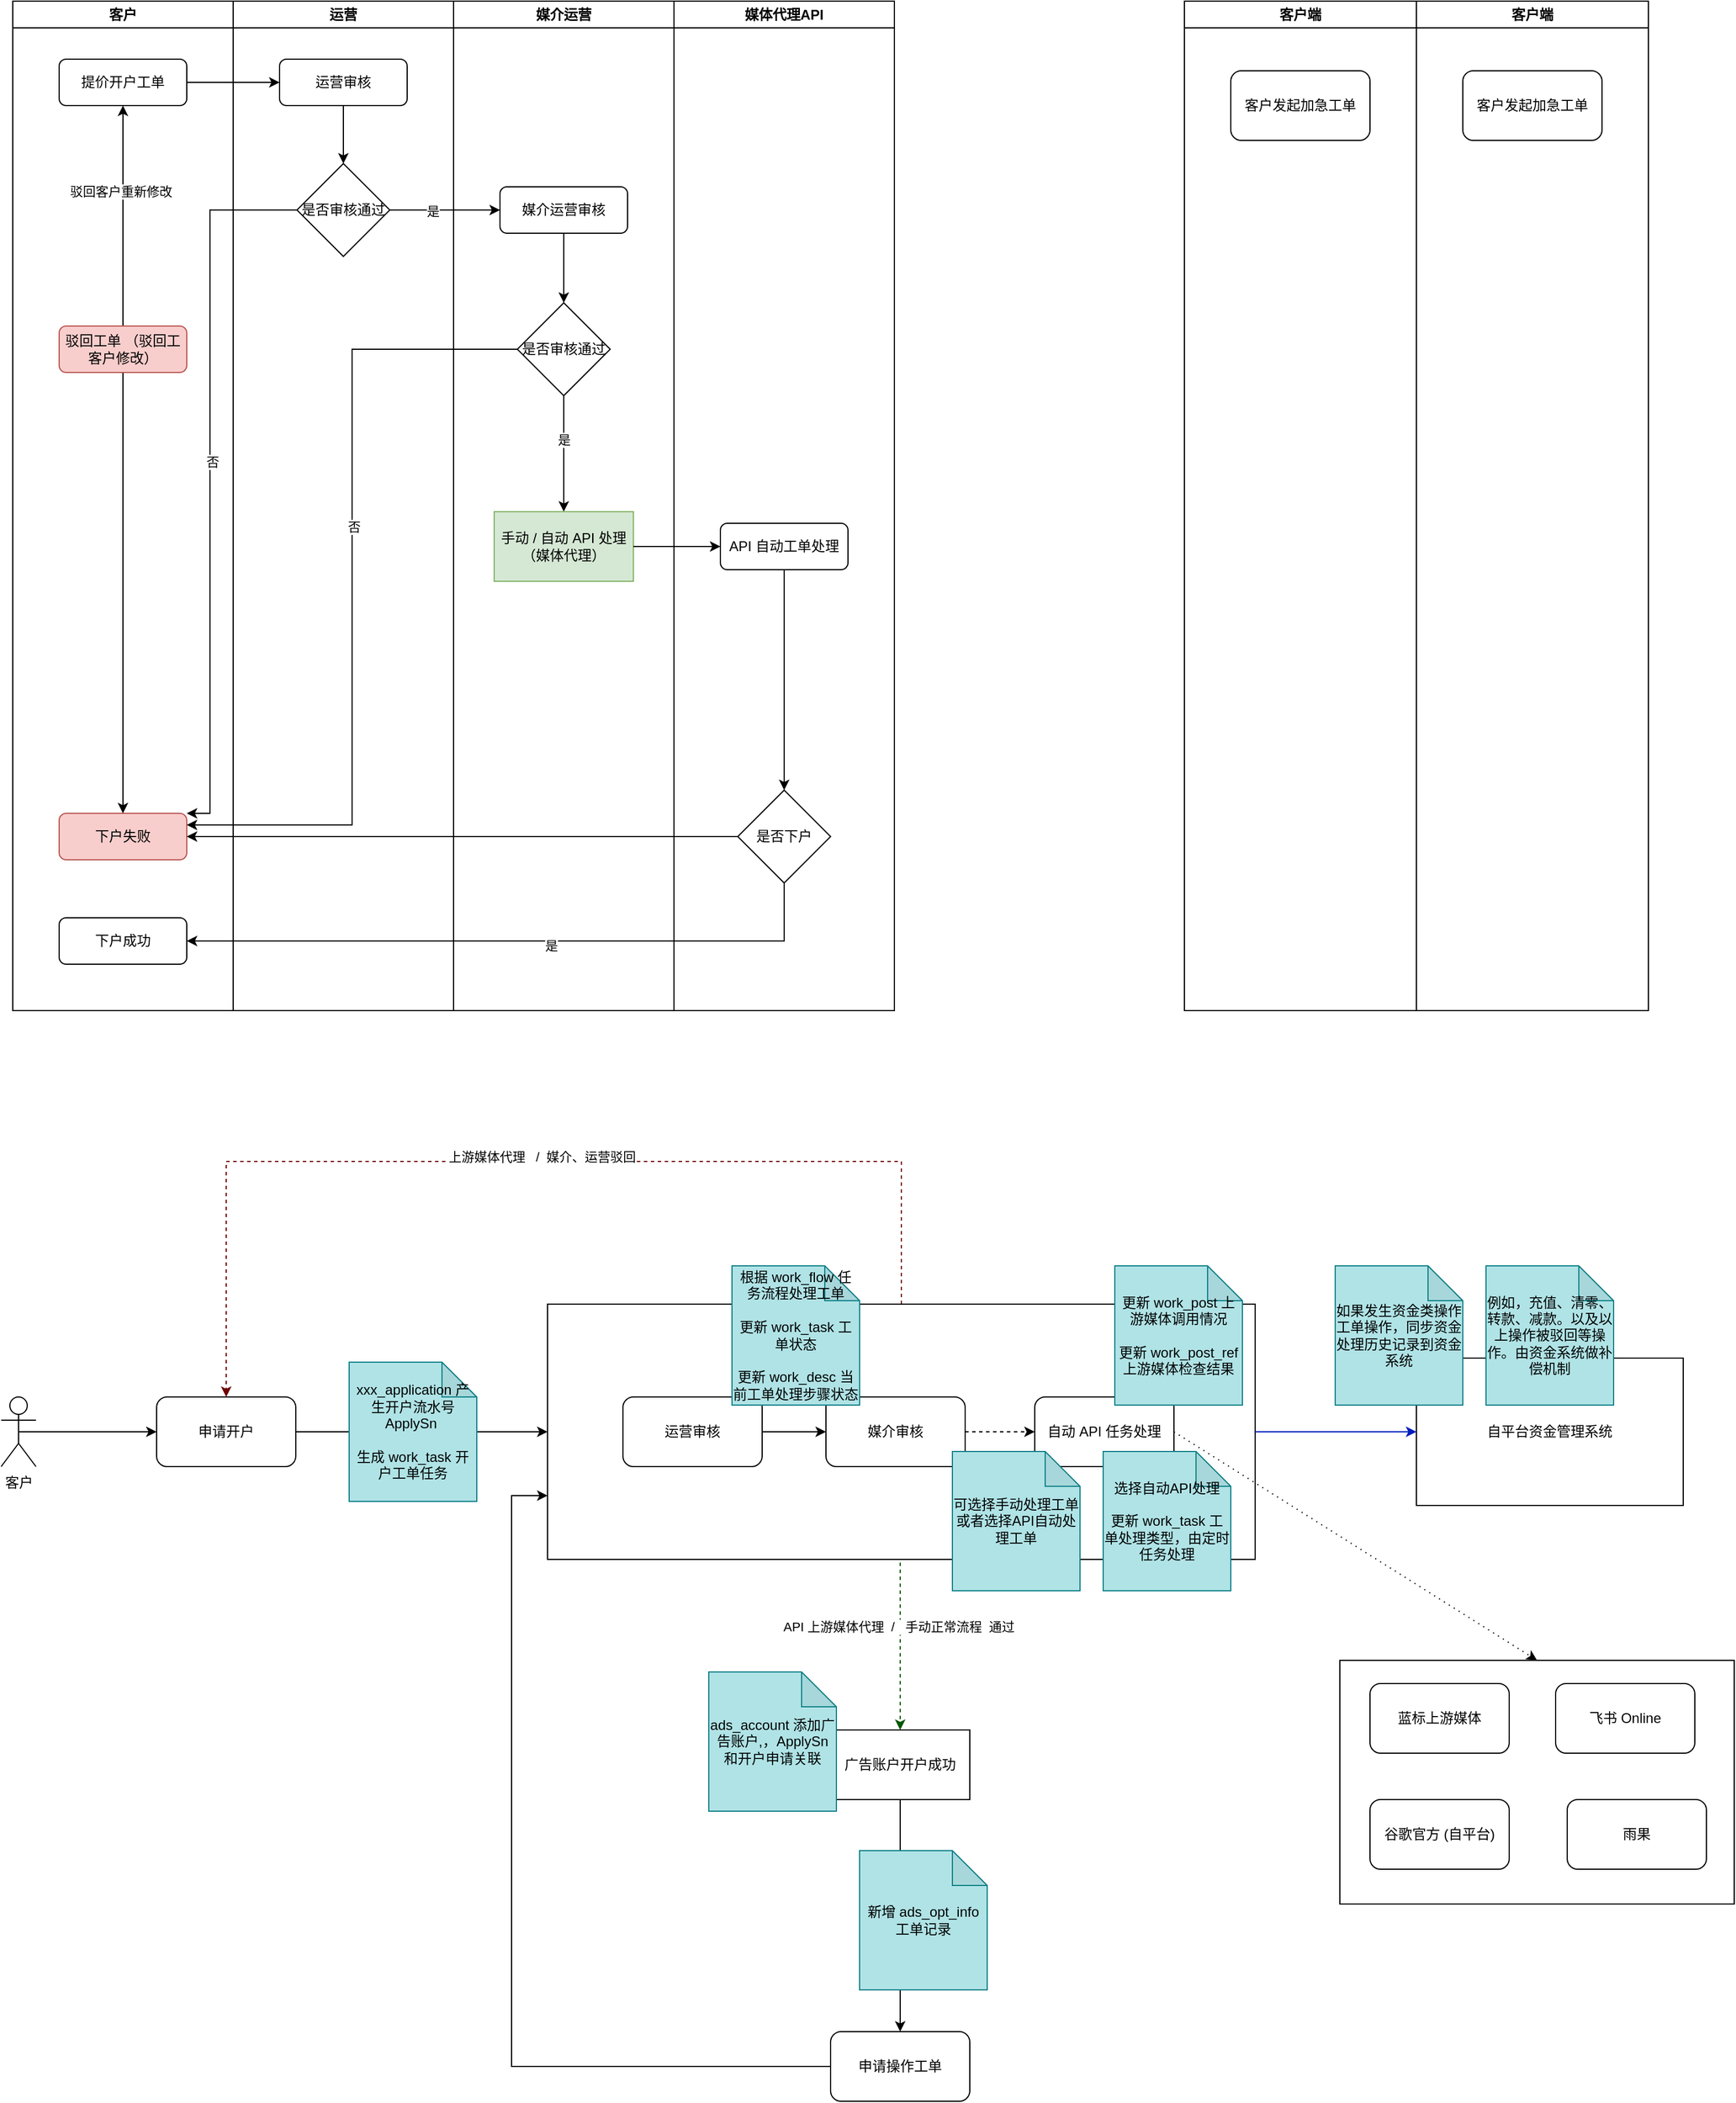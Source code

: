 <mxfile version="21.2.9" type="github">
  <diagram name="第 1 页" id="x_7hoCfTkEh6aC214l1T">
    <mxGraphModel dx="1434" dy="796" grid="1" gridSize="10" guides="1" tooltips="1" connect="1" arrows="1" fold="1" page="1" pageScale="1" pageWidth="827" pageHeight="1169" math="0" shadow="0">
      <root>
        <mxCell id="0" />
        <mxCell id="1" parent="0" />
        <mxCell id="r8onhHZ4YIlXYdtg4Dvh-1" value="客户" style="swimlane;whiteSpace=wrap;html=1;" parent="1" vertex="1">
          <mxGeometry x="170" y="100" width="190" height="870" as="geometry" />
        </mxCell>
        <mxCell id="r8onhHZ4YIlXYdtg4Dvh-5" value="提价开户工单" style="rounded=1;whiteSpace=wrap;html=1;" parent="r8onhHZ4YIlXYdtg4Dvh-1" vertex="1">
          <mxGeometry x="40" y="50" width="110" height="40" as="geometry" />
        </mxCell>
        <mxCell id="r8onhHZ4YIlXYdtg4Dvh-31" value="下户失败" style="rounded=1;whiteSpace=wrap;html=1;fillColor=#f8cecc;strokeColor=#b85450;" parent="r8onhHZ4YIlXYdtg4Dvh-1" vertex="1">
          <mxGeometry x="40" y="700" width="110" height="40" as="geometry" />
        </mxCell>
        <mxCell id="r8onhHZ4YIlXYdtg4Dvh-22" value="下户成功" style="rounded=1;whiteSpace=wrap;html=1;" parent="r8onhHZ4YIlXYdtg4Dvh-1" vertex="1">
          <mxGeometry x="40" y="790" width="110" height="40" as="geometry" />
        </mxCell>
        <mxCell id="r8onhHZ4YIlXYdtg4Dvh-40" style="edgeStyle=orthogonalEdgeStyle;rounded=0;orthogonalLoop=1;jettySize=auto;html=1;exitX=0.5;exitY=1;exitDx=0;exitDy=0;entryX=0.5;entryY=0;entryDx=0;entryDy=0;" parent="r8onhHZ4YIlXYdtg4Dvh-1" source="r8onhHZ4YIlXYdtg4Dvh-39" target="r8onhHZ4YIlXYdtg4Dvh-31" edge="1">
          <mxGeometry relative="1" as="geometry" />
        </mxCell>
        <mxCell id="r8onhHZ4YIlXYdtg4Dvh-41" style="edgeStyle=orthogonalEdgeStyle;rounded=0;orthogonalLoop=1;jettySize=auto;html=1;exitX=0.5;exitY=0;exitDx=0;exitDy=0;entryX=0.5;entryY=1;entryDx=0;entryDy=0;" parent="r8onhHZ4YIlXYdtg4Dvh-1" source="r8onhHZ4YIlXYdtg4Dvh-39" target="r8onhHZ4YIlXYdtg4Dvh-5" edge="1">
          <mxGeometry relative="1" as="geometry" />
        </mxCell>
        <mxCell id="r8onhHZ4YIlXYdtg4Dvh-42" value="驳回客户重新修改" style="edgeLabel;html=1;align=center;verticalAlign=middle;resizable=0;points=[];" parent="r8onhHZ4YIlXYdtg4Dvh-41" vertex="1" connectable="0">
          <mxGeometry x="0.221" y="2" relative="1" as="geometry">
            <mxPoint as="offset" />
          </mxGeometry>
        </mxCell>
        <mxCell id="r8onhHZ4YIlXYdtg4Dvh-39" value="驳回工单 （驳回工客户修改）" style="rounded=1;whiteSpace=wrap;html=1;fillColor=#f8cecc;strokeColor=#b85450;" parent="r8onhHZ4YIlXYdtg4Dvh-1" vertex="1">
          <mxGeometry x="40" y="280" width="110" height="40" as="geometry" />
        </mxCell>
        <mxCell id="r8onhHZ4YIlXYdtg4Dvh-2" value="运营" style="swimlane;whiteSpace=wrap;html=1;startSize=23;" parent="1" vertex="1">
          <mxGeometry x="360" y="100" width="190" height="870" as="geometry" />
        </mxCell>
        <mxCell id="r8onhHZ4YIlXYdtg4Dvh-11" style="edgeStyle=orthogonalEdgeStyle;rounded=0;orthogonalLoop=1;jettySize=auto;html=1;exitX=0.5;exitY=1;exitDx=0;exitDy=0;entryX=0.5;entryY=0;entryDx=0;entryDy=0;" parent="r8onhHZ4YIlXYdtg4Dvh-2" source="r8onhHZ4YIlXYdtg4Dvh-6" target="r8onhHZ4YIlXYdtg4Dvh-10" edge="1">
          <mxGeometry relative="1" as="geometry" />
        </mxCell>
        <mxCell id="r8onhHZ4YIlXYdtg4Dvh-6" value="运营审核" style="rounded=1;whiteSpace=wrap;html=1;" parent="r8onhHZ4YIlXYdtg4Dvh-2" vertex="1">
          <mxGeometry x="40" y="50" width="110" height="40" as="geometry" />
        </mxCell>
        <mxCell id="r8onhHZ4YIlXYdtg4Dvh-10" value="是否审核通过" style="rhombus;whiteSpace=wrap;html=1;" parent="r8onhHZ4YIlXYdtg4Dvh-2" vertex="1">
          <mxGeometry x="55" y="140" width="80" height="80" as="geometry" />
        </mxCell>
        <mxCell id="r8onhHZ4YIlXYdtg4Dvh-3" value="媒介运营" style="swimlane;whiteSpace=wrap;html=1;startSize=23;" parent="1" vertex="1">
          <mxGeometry x="550" y="100" width="190" height="870" as="geometry" />
        </mxCell>
        <mxCell id="r8onhHZ4YIlXYdtg4Dvh-20" style="edgeStyle=orthogonalEdgeStyle;rounded=0;orthogonalLoop=1;jettySize=auto;html=1;exitX=0.5;exitY=1;exitDx=0;exitDy=0;entryX=0.5;entryY=0;entryDx=0;entryDy=0;" parent="r8onhHZ4YIlXYdtg4Dvh-3" source="r8onhHZ4YIlXYdtg4Dvh-16" target="r8onhHZ4YIlXYdtg4Dvh-19" edge="1">
          <mxGeometry relative="1" as="geometry" />
        </mxCell>
        <mxCell id="r8onhHZ4YIlXYdtg4Dvh-16" value="媒介运营审核" style="rounded=1;whiteSpace=wrap;html=1;" parent="r8onhHZ4YIlXYdtg4Dvh-3" vertex="1">
          <mxGeometry x="40" y="160" width="110" height="40" as="geometry" />
        </mxCell>
        <mxCell id="r8onhHZ4YIlXYdtg4Dvh-24" style="edgeStyle=orthogonalEdgeStyle;rounded=0;orthogonalLoop=1;jettySize=auto;html=1;exitX=0.5;exitY=1;exitDx=0;exitDy=0;" parent="r8onhHZ4YIlXYdtg4Dvh-3" source="r8onhHZ4YIlXYdtg4Dvh-19" target="r8onhHZ4YIlXYdtg4Dvh-23" edge="1">
          <mxGeometry relative="1" as="geometry">
            <Array as="points">
              <mxPoint x="95" y="410" />
              <mxPoint x="95" y="410" />
            </Array>
          </mxGeometry>
        </mxCell>
        <mxCell id="r8onhHZ4YIlXYdtg4Dvh-25" value="是" style="edgeLabel;html=1;align=center;verticalAlign=middle;resizable=0;points=[];" parent="r8onhHZ4YIlXYdtg4Dvh-24" vertex="1" connectable="0">
          <mxGeometry x="-0.24" relative="1" as="geometry">
            <mxPoint as="offset" />
          </mxGeometry>
        </mxCell>
        <mxCell id="r8onhHZ4YIlXYdtg4Dvh-19" value="是否审核通过" style="rhombus;whiteSpace=wrap;html=1;" parent="r8onhHZ4YIlXYdtg4Dvh-3" vertex="1">
          <mxGeometry x="55" y="260" width="80" height="80" as="geometry" />
        </mxCell>
        <mxCell id="r8onhHZ4YIlXYdtg4Dvh-23" value="手动 / 自动 API 处理（媒体代理）" style="rounded=0;whiteSpace=wrap;html=1;fillColor=#d5e8d4;strokeColor=#82b366;" parent="r8onhHZ4YIlXYdtg4Dvh-3" vertex="1">
          <mxGeometry x="35" y="440" width="120" height="60" as="geometry" />
        </mxCell>
        <mxCell id="r8onhHZ4YIlXYdtg4Dvh-4" value="媒体代理API" style="swimlane;whiteSpace=wrap;html=1;startSize=23;" parent="1" vertex="1">
          <mxGeometry x="740" y="100" width="190" height="870" as="geometry">
            <mxRectangle x="740" y="100" width="110" height="30" as="alternateBounds" />
          </mxGeometry>
        </mxCell>
        <mxCell id="r8onhHZ4YIlXYdtg4Dvh-21" value="API 自动工单处理" style="rounded=1;whiteSpace=wrap;html=1;" parent="r8onhHZ4YIlXYdtg4Dvh-4" vertex="1">
          <mxGeometry x="40" y="450" width="110" height="40" as="geometry" />
        </mxCell>
        <mxCell id="r8onhHZ4YIlXYdtg4Dvh-9" style="edgeStyle=orthogonalEdgeStyle;rounded=0;orthogonalLoop=1;jettySize=auto;html=1;exitX=1;exitY=0.5;exitDx=0;exitDy=0;movable=1;resizable=1;rotatable=1;deletable=1;editable=1;locked=0;connectable=1;" parent="1" source="r8onhHZ4YIlXYdtg4Dvh-5" target="r8onhHZ4YIlXYdtg4Dvh-6" edge="1">
          <mxGeometry relative="1" as="geometry" />
        </mxCell>
        <mxCell id="r8onhHZ4YIlXYdtg4Dvh-17" style="edgeStyle=orthogonalEdgeStyle;rounded=0;orthogonalLoop=1;jettySize=auto;html=1;exitX=1;exitY=0.5;exitDx=0;exitDy=0;entryX=0;entryY=0.5;entryDx=0;entryDy=0;" parent="1" source="r8onhHZ4YIlXYdtg4Dvh-10" target="r8onhHZ4YIlXYdtg4Dvh-16" edge="1">
          <mxGeometry relative="1" as="geometry" />
        </mxCell>
        <mxCell id="r8onhHZ4YIlXYdtg4Dvh-18" value="是" style="edgeLabel;html=1;align=center;verticalAlign=middle;resizable=0;points=[];" parent="r8onhHZ4YIlXYdtg4Dvh-17" vertex="1" connectable="0">
          <mxGeometry x="-0.219" y="-1" relative="1" as="geometry">
            <mxPoint as="offset" />
          </mxGeometry>
        </mxCell>
        <mxCell id="r8onhHZ4YIlXYdtg4Dvh-26" style="edgeStyle=orthogonalEdgeStyle;rounded=0;orthogonalLoop=1;jettySize=auto;html=1;exitX=1;exitY=0.5;exitDx=0;exitDy=0;entryX=0;entryY=0.5;entryDx=0;entryDy=0;" parent="1" source="r8onhHZ4YIlXYdtg4Dvh-23" target="r8onhHZ4YIlXYdtg4Dvh-21" edge="1">
          <mxGeometry relative="1" as="geometry" />
        </mxCell>
        <mxCell id="r8onhHZ4YIlXYdtg4Dvh-29" style="edgeStyle=orthogonalEdgeStyle;rounded=0;orthogonalLoop=1;jettySize=auto;html=1;exitX=0.5;exitY=1;exitDx=0;exitDy=0;entryX=1;entryY=0.5;entryDx=0;entryDy=0;" parent="1" source="r8onhHZ4YIlXYdtg4Dvh-27" target="r8onhHZ4YIlXYdtg4Dvh-22" edge="1">
          <mxGeometry relative="1" as="geometry" />
        </mxCell>
        <mxCell id="r8onhHZ4YIlXYdtg4Dvh-30" value="是" style="edgeLabel;html=1;align=center;verticalAlign=middle;resizable=0;points=[];" parent="r8onhHZ4YIlXYdtg4Dvh-29" vertex="1" connectable="0">
          <mxGeometry x="-0.112" y="4" relative="1" as="geometry">
            <mxPoint as="offset" />
          </mxGeometry>
        </mxCell>
        <mxCell id="r8onhHZ4YIlXYdtg4Dvh-34" style="edgeStyle=orthogonalEdgeStyle;rounded=0;orthogonalLoop=1;jettySize=auto;html=1;exitX=0;exitY=0.5;exitDx=0;exitDy=0;entryX=1;entryY=0.5;entryDx=0;entryDy=0;" parent="1" source="r8onhHZ4YIlXYdtg4Dvh-27" target="r8onhHZ4YIlXYdtg4Dvh-31" edge="1">
          <mxGeometry relative="1" as="geometry" />
        </mxCell>
        <mxCell id="r8onhHZ4YIlXYdtg4Dvh-27" value="是否下户" style="rhombus;whiteSpace=wrap;html=1;" parent="1" vertex="1">
          <mxGeometry x="795" y="780" width="80" height="80" as="geometry" />
        </mxCell>
        <mxCell id="r8onhHZ4YIlXYdtg4Dvh-28" style="edgeStyle=orthogonalEdgeStyle;rounded=0;orthogonalLoop=1;jettySize=auto;html=1;exitX=0.5;exitY=1;exitDx=0;exitDy=0;" parent="1" source="r8onhHZ4YIlXYdtg4Dvh-21" target="r8onhHZ4YIlXYdtg4Dvh-27" edge="1">
          <mxGeometry relative="1" as="geometry" />
        </mxCell>
        <mxCell id="r8onhHZ4YIlXYdtg4Dvh-35" style="edgeStyle=orthogonalEdgeStyle;rounded=0;orthogonalLoop=1;jettySize=auto;html=1;exitX=0;exitY=0.5;exitDx=0;exitDy=0;entryX=1;entryY=0.25;entryDx=0;entryDy=0;" parent="1" source="r8onhHZ4YIlXYdtg4Dvh-19" target="r8onhHZ4YIlXYdtg4Dvh-31" edge="1">
          <mxGeometry relative="1" as="geometry" />
        </mxCell>
        <mxCell id="r8onhHZ4YIlXYdtg4Dvh-36" value="否" style="edgeLabel;html=1;align=center;verticalAlign=middle;resizable=0;points=[];" parent="r8onhHZ4YIlXYdtg4Dvh-35" vertex="1" connectable="0">
          <mxGeometry x="-0.15" y="1" relative="1" as="geometry">
            <mxPoint as="offset" />
          </mxGeometry>
        </mxCell>
        <mxCell id="r8onhHZ4YIlXYdtg4Dvh-37" style="edgeStyle=orthogonalEdgeStyle;rounded=0;orthogonalLoop=1;jettySize=auto;html=1;exitX=0;exitY=0.5;exitDx=0;exitDy=0;entryX=1;entryY=0;entryDx=0;entryDy=0;" parent="1" source="r8onhHZ4YIlXYdtg4Dvh-10" target="r8onhHZ4YIlXYdtg4Dvh-31" edge="1">
          <mxGeometry relative="1" as="geometry">
            <Array as="points">
              <mxPoint x="340" y="280" />
              <mxPoint x="340" y="800" />
            </Array>
          </mxGeometry>
        </mxCell>
        <mxCell id="r8onhHZ4YIlXYdtg4Dvh-38" value="否" style="edgeLabel;html=1;align=center;verticalAlign=middle;resizable=0;points=[];" parent="r8onhHZ4YIlXYdtg4Dvh-37" vertex="1" connectable="0">
          <mxGeometry x="-0.05" y="2" relative="1" as="geometry">
            <mxPoint as="offset" />
          </mxGeometry>
        </mxCell>
        <mxCell id="ibcv6JZ6BdA33prO5tHu-1" value="客户端" style="swimlane;whiteSpace=wrap;html=1;" parent="1" vertex="1">
          <mxGeometry x="1180" y="100" width="200" height="870" as="geometry" />
        </mxCell>
        <mxCell id="ibcv6JZ6BdA33prO5tHu-2" value="客户发起加急工单" style="rounded=1;whiteSpace=wrap;html=1;" parent="ibcv6JZ6BdA33prO5tHu-1" vertex="1">
          <mxGeometry x="40" y="60" width="120" height="60" as="geometry" />
        </mxCell>
        <mxCell id="ibcv6JZ6BdA33prO5tHu-3" value="客户端" style="swimlane;whiteSpace=wrap;html=1;" parent="1" vertex="1">
          <mxGeometry x="1380" y="100" width="200" height="870" as="geometry" />
        </mxCell>
        <mxCell id="ibcv6JZ6BdA33prO5tHu-4" value="客户发起加急工单" style="rounded=1;whiteSpace=wrap;html=1;" parent="ibcv6JZ6BdA33prO5tHu-3" vertex="1">
          <mxGeometry x="40" y="60" width="120" height="60" as="geometry" />
        </mxCell>
        <mxCell id="9LNK2VqWd-SNEs2dgi0T-7" style="edgeStyle=orthogonalEdgeStyle;rounded=0;orthogonalLoop=1;jettySize=auto;html=1;exitX=0.5;exitY=0.5;exitDx=0;exitDy=0;exitPerimeter=0;entryX=0;entryY=0.5;entryDx=0;entryDy=0;" edge="1" parent="1" source="9LNK2VqWd-SNEs2dgi0T-2" target="9LNK2VqWd-SNEs2dgi0T-3">
          <mxGeometry relative="1" as="geometry" />
        </mxCell>
        <mxCell id="9LNK2VqWd-SNEs2dgi0T-2" value="客户" style="shape=umlActor;verticalLabelPosition=bottom;verticalAlign=top;html=1;outlineConnect=0;" vertex="1" parent="1">
          <mxGeometry x="160" y="1303" width="30" height="60" as="geometry" />
        </mxCell>
        <mxCell id="9LNK2VqWd-SNEs2dgi0T-35" style="edgeStyle=orthogonalEdgeStyle;rounded=0;orthogonalLoop=1;jettySize=auto;html=1;exitX=1;exitY=0.5;exitDx=0;exitDy=0;" edge="1" parent="1" source="9LNK2VqWd-SNEs2dgi0T-3" target="9LNK2VqWd-SNEs2dgi0T-34">
          <mxGeometry relative="1" as="geometry" />
        </mxCell>
        <mxCell id="9LNK2VqWd-SNEs2dgi0T-3" value="申请开户" style="rounded=1;whiteSpace=wrap;html=1;" vertex="1" parent="1">
          <mxGeometry x="294" y="1303" width="120" height="60" as="geometry" />
        </mxCell>
        <mxCell id="9LNK2VqWd-SNEs2dgi0T-14" style="edgeStyle=orthogonalEdgeStyle;rounded=0;orthogonalLoop=1;jettySize=auto;html=1;exitX=0.485;exitY=0.995;exitDx=0;exitDy=0;entryX=0.5;entryY=0;entryDx=0;entryDy=0;dashed=1;fillColor=#008a00;strokeColor=#005700;exitPerimeter=0;" edge="1" parent="1" source="9LNK2VqWd-SNEs2dgi0T-34" target="9LNK2VqWd-SNEs2dgi0T-11">
          <mxGeometry relative="1" as="geometry">
            <mxPoint x="1260" y="1169" as="sourcePoint" />
            <Array as="points">
              <mxPoint x="935" y="1442" />
            </Array>
          </mxGeometry>
        </mxCell>
        <mxCell id="9LNK2VqWd-SNEs2dgi0T-15" value="API 上游媒体代理&amp;nbsp; /&amp;nbsp; &amp;nbsp;手动正常流程&amp;nbsp; 通过&amp;nbsp;" style="edgeLabel;html=1;align=center;verticalAlign=middle;resizable=0;points=[];" vertex="1" connectable="0" parent="9LNK2VqWd-SNEs2dgi0T-14">
          <mxGeometry x="-0.147" relative="1" as="geometry">
            <mxPoint as="offset" />
          </mxGeometry>
        </mxCell>
        <mxCell id="9LNK2VqWd-SNEs2dgi0T-16" style="edgeStyle=orthogonalEdgeStyle;rounded=0;orthogonalLoop=1;jettySize=auto;html=1;exitX=0.5;exitY=0;exitDx=0;exitDy=0;entryX=0.5;entryY=0;entryDx=0;entryDy=0;fillColor=#a20025;strokeColor=#6F0000;dashed=1;" edge="1" parent="1" source="9LNK2VqWd-SNEs2dgi0T-34" target="9LNK2VqWd-SNEs2dgi0T-3">
          <mxGeometry relative="1" as="geometry">
            <mxPoint x="1200" y="1303" as="sourcePoint" />
            <Array as="points">
              <mxPoint x="936" y="1100" />
              <mxPoint x="354" y="1100" />
            </Array>
          </mxGeometry>
        </mxCell>
        <mxCell id="9LNK2VqWd-SNEs2dgi0T-17" value="上游媒体代理&amp;nbsp; &amp;nbsp;/&amp;nbsp; 媒介、运营驳回" style="edgeLabel;html=1;align=center;verticalAlign=middle;resizable=0;points=[];" vertex="1" connectable="0" parent="9LNK2VqWd-SNEs2dgi0T-16">
          <mxGeometry x="-0.046" y="-4" relative="1" as="geometry">
            <mxPoint as="offset" />
          </mxGeometry>
        </mxCell>
        <mxCell id="9LNK2VqWd-SNEs2dgi0T-26" style="edgeStyle=orthogonalEdgeStyle;rounded=0;orthogonalLoop=1;jettySize=auto;html=1;exitX=0.5;exitY=1;exitDx=0;exitDy=0;entryX=0.5;entryY=0;entryDx=0;entryDy=0;" edge="1" parent="1" source="9LNK2VqWd-SNEs2dgi0T-11" target="9LNK2VqWd-SNEs2dgi0T-25">
          <mxGeometry relative="1" as="geometry" />
        </mxCell>
        <mxCell id="9LNK2VqWd-SNEs2dgi0T-11" value="广告账户开户成功" style="rounded=0;whiteSpace=wrap;html=1;" vertex="1" parent="1">
          <mxGeometry x="875" y="1590" width="120" height="60" as="geometry" />
        </mxCell>
        <mxCell id="9LNK2VqWd-SNEs2dgi0T-19" value="xxx_application 产生开户流水号 ApplySn&amp;nbsp;&lt;br&gt;&lt;br&gt;生成 work_task 开户工单任务" style="shape=note;whiteSpace=wrap;html=1;backgroundOutline=1;darkOpacity=0.05;fillColor=#b0e3e6;strokeColor=#0e8088;" vertex="1" parent="1">
          <mxGeometry x="460" y="1273" width="110" height="120" as="geometry" />
        </mxCell>
        <mxCell id="9LNK2VqWd-SNEs2dgi0T-39" style="edgeStyle=orthogonalEdgeStyle;rounded=0;orthogonalLoop=1;jettySize=auto;html=1;exitX=0;exitY=0.5;exitDx=0;exitDy=0;entryX=0;entryY=0.75;entryDx=0;entryDy=0;" edge="1" parent="1" source="9LNK2VqWd-SNEs2dgi0T-25" target="9LNK2VqWd-SNEs2dgi0T-34">
          <mxGeometry relative="1" as="geometry">
            <Array as="points">
              <mxPoint x="600" y="1880" />
              <mxPoint x="600" y="1388" />
            </Array>
          </mxGeometry>
        </mxCell>
        <mxCell id="9LNK2VqWd-SNEs2dgi0T-25" value="申请操作工单" style="rounded=1;whiteSpace=wrap;html=1;" vertex="1" parent="1">
          <mxGeometry x="875" y="1850" width="120" height="60" as="geometry" />
        </mxCell>
        <mxCell id="9LNK2VqWd-SNEs2dgi0T-27" value="新增 ads_opt_info 工单记录" style="shape=note;whiteSpace=wrap;html=1;backgroundOutline=1;darkOpacity=0.05;fillColor=#b0e3e6;strokeColor=#0e8088;" vertex="1" parent="1">
          <mxGeometry x="900" y="1694" width="110" height="120" as="geometry" />
        </mxCell>
        <mxCell id="9LNK2VqWd-SNEs2dgi0T-36" value="" style="group" vertex="1" connectable="0" parent="1">
          <mxGeometry x="631" y="1223" width="610" height="277" as="geometry" />
        </mxCell>
        <mxCell id="9LNK2VqWd-SNEs2dgi0T-34" value="" style="rounded=0;whiteSpace=wrap;html=1;" vertex="1" parent="9LNK2VqWd-SNEs2dgi0T-36">
          <mxGeometry width="610" height="220" as="geometry" />
        </mxCell>
        <mxCell id="9LNK2VqWd-SNEs2dgi0T-29" value="运营审核" style="rounded=1;whiteSpace=wrap;html=1;" vertex="1" parent="9LNK2VqWd-SNEs2dgi0T-36">
          <mxGeometry x="65" y="80" width="120" height="60" as="geometry" />
        </mxCell>
        <mxCell id="9LNK2VqWd-SNEs2dgi0T-30" value="媒介审核" style="rounded=1;whiteSpace=wrap;html=1;" vertex="1" parent="9LNK2VqWd-SNEs2dgi0T-36">
          <mxGeometry x="240" y="80" width="120" height="60" as="geometry" />
        </mxCell>
        <mxCell id="9LNK2VqWd-SNEs2dgi0T-32" style="edgeStyle=orthogonalEdgeStyle;rounded=0;orthogonalLoop=1;jettySize=auto;html=1;exitX=1;exitY=0.5;exitDx=0;exitDy=0;entryX=0;entryY=0.5;entryDx=0;entryDy=0;" edge="1" parent="9LNK2VqWd-SNEs2dgi0T-36" source="9LNK2VqWd-SNEs2dgi0T-29" target="9LNK2VqWd-SNEs2dgi0T-30">
          <mxGeometry relative="1" as="geometry" />
        </mxCell>
        <mxCell id="9LNK2VqWd-SNEs2dgi0T-31" value="自动 API 任务处理" style="rounded=1;whiteSpace=wrap;html=1;" vertex="1" parent="9LNK2VqWd-SNEs2dgi0T-36">
          <mxGeometry x="420" y="80" width="120" height="60" as="geometry" />
        </mxCell>
        <mxCell id="9LNK2VqWd-SNEs2dgi0T-33" style="edgeStyle=orthogonalEdgeStyle;rounded=0;orthogonalLoop=1;jettySize=auto;html=1;exitX=1;exitY=0.5;exitDx=0;exitDy=0;dashed=1;" edge="1" parent="9LNK2VqWd-SNEs2dgi0T-36" source="9LNK2VqWd-SNEs2dgi0T-30" target="9LNK2VqWd-SNEs2dgi0T-31">
          <mxGeometry relative="1" as="geometry" />
        </mxCell>
        <mxCell id="9LNK2VqWd-SNEs2dgi0T-20" value="根据 work_flow 任务流程处理工单&lt;br&gt;&lt;br&gt;更新 work_task 工单状态&lt;br&gt;&lt;br&gt;更新 work_desc 当前工单处理步骤状态" style="shape=note;whiteSpace=wrap;html=1;backgroundOutline=1;darkOpacity=0.05;fillColor=#b0e3e6;strokeColor=#0e8088;" vertex="1" parent="9LNK2VqWd-SNEs2dgi0T-36">
          <mxGeometry x="159" y="-33" width="110" height="120" as="geometry" />
        </mxCell>
        <mxCell id="9LNK2VqWd-SNEs2dgi0T-24" value="更新 work_post 上游媒体调用情况&lt;br&gt;&lt;br&gt;更新 work_post_ref 上游媒体检查结果" style="shape=note;whiteSpace=wrap;html=1;backgroundOutline=1;darkOpacity=0.05;fillColor=#b0e3e6;strokeColor=#0e8088;" vertex="1" parent="9LNK2VqWd-SNEs2dgi0T-36">
          <mxGeometry x="489" y="-33" width="110" height="120" as="geometry" />
        </mxCell>
        <mxCell id="9LNK2VqWd-SNEs2dgi0T-44" value="可选择手动处理工单或者选择API自动处理工单" style="shape=note;whiteSpace=wrap;html=1;backgroundOutline=1;darkOpacity=0.05;fillColor=#b0e3e6;strokeColor=#0e8088;" vertex="1" parent="9LNK2VqWd-SNEs2dgi0T-36">
          <mxGeometry x="349" y="127" width="110" height="120" as="geometry" />
        </mxCell>
        <mxCell id="9LNK2VqWd-SNEs2dgi0T-45" value="选择自动API处理&lt;br&gt;&lt;br&gt;更新 work_task 工单处理类型，由定时任务处理" style="shape=note;whiteSpace=wrap;html=1;backgroundOutline=1;darkOpacity=0.05;fillColor=#b0e3e6;strokeColor=#0e8088;" vertex="1" parent="9LNK2VqWd-SNEs2dgi0T-36">
          <mxGeometry x="479" y="127" width="110" height="120" as="geometry" />
        </mxCell>
        <mxCell id="9LNK2VqWd-SNEs2dgi0T-37" value="ads_account 添加广告账户,，ApplySn 和开户申请关联" style="shape=note;whiteSpace=wrap;html=1;backgroundOutline=1;darkOpacity=0.05;fillColor=#b0e3e6;strokeColor=#0e8088;" vertex="1" parent="1">
          <mxGeometry x="770" y="1540" width="110" height="120" as="geometry" />
        </mxCell>
        <mxCell id="9LNK2VqWd-SNEs2dgi0T-40" value="自平台资金管理系统" style="rounded=0;whiteSpace=wrap;html=1;" vertex="1" parent="1">
          <mxGeometry x="1380" y="1269.5" width="230" height="127" as="geometry" />
        </mxCell>
        <mxCell id="9LNK2VqWd-SNEs2dgi0T-41" style="edgeStyle=orthogonalEdgeStyle;rounded=0;orthogonalLoop=1;jettySize=auto;html=1;exitX=1;exitY=0.5;exitDx=0;exitDy=0;entryX=0;entryY=0.5;entryDx=0;entryDy=0;fillColor=#0050ef;strokeColor=#001DBC;" edge="1" parent="1" source="9LNK2VqWd-SNEs2dgi0T-34" target="9LNK2VqWd-SNEs2dgi0T-40">
          <mxGeometry relative="1" as="geometry" />
        </mxCell>
        <mxCell id="9LNK2VqWd-SNEs2dgi0T-42" value="如果发生资金类操作工单操作，同步资金处理历史记录到资金系统" style="shape=note;whiteSpace=wrap;html=1;backgroundOutline=1;darkOpacity=0.05;fillColor=#b0e3e6;strokeColor=#0e8088;" vertex="1" parent="1">
          <mxGeometry x="1310" y="1190" width="110" height="120" as="geometry" />
        </mxCell>
        <mxCell id="9LNK2VqWd-SNEs2dgi0T-43" value="例如，充值、清零、转款、减款。以及以上操作被驳回等操作。由资金系统做补偿机制" style="shape=note;whiteSpace=wrap;html=1;backgroundOutline=1;darkOpacity=0.05;fillColor=#b0e3e6;strokeColor=#0e8088;" vertex="1" parent="1">
          <mxGeometry x="1440" y="1190" width="110" height="120" as="geometry" />
        </mxCell>
        <mxCell id="9LNK2VqWd-SNEs2dgi0T-46" value="" style="rounded=0;whiteSpace=wrap;html=1;" vertex="1" parent="1">
          <mxGeometry x="1314" y="1530" width="340" height="210" as="geometry" />
        </mxCell>
        <mxCell id="9LNK2VqWd-SNEs2dgi0T-47" style="rounded=0;orthogonalLoop=1;jettySize=auto;html=1;exitX=1;exitY=0.5;exitDx=0;exitDy=0;entryX=0.5;entryY=0;entryDx=0;entryDy=0;dashed=1;dashPattern=1 4;" edge="1" parent="1" source="9LNK2VqWd-SNEs2dgi0T-31" target="9LNK2VqWd-SNEs2dgi0T-46">
          <mxGeometry relative="1" as="geometry" />
        </mxCell>
        <mxCell id="9LNK2VqWd-SNEs2dgi0T-48" value="蓝标上游媒体" style="rounded=1;whiteSpace=wrap;html=1;" vertex="1" parent="1">
          <mxGeometry x="1340" y="1550" width="120" height="60" as="geometry" />
        </mxCell>
        <mxCell id="9LNK2VqWd-SNEs2dgi0T-49" value="飞书 Online" style="rounded=1;whiteSpace=wrap;html=1;" vertex="1" parent="1">
          <mxGeometry x="1500" y="1550" width="120" height="60" as="geometry" />
        </mxCell>
        <mxCell id="9LNK2VqWd-SNEs2dgi0T-50" value="谷歌官方 (自平台)" style="rounded=1;whiteSpace=wrap;html=1;" vertex="1" parent="1">
          <mxGeometry x="1340" y="1650" width="120" height="60" as="geometry" />
        </mxCell>
        <mxCell id="9LNK2VqWd-SNEs2dgi0T-51" value="雨果" style="rounded=1;whiteSpace=wrap;html=1;" vertex="1" parent="1">
          <mxGeometry x="1510" y="1650" width="120" height="60" as="geometry" />
        </mxCell>
      </root>
    </mxGraphModel>
  </diagram>
</mxfile>

